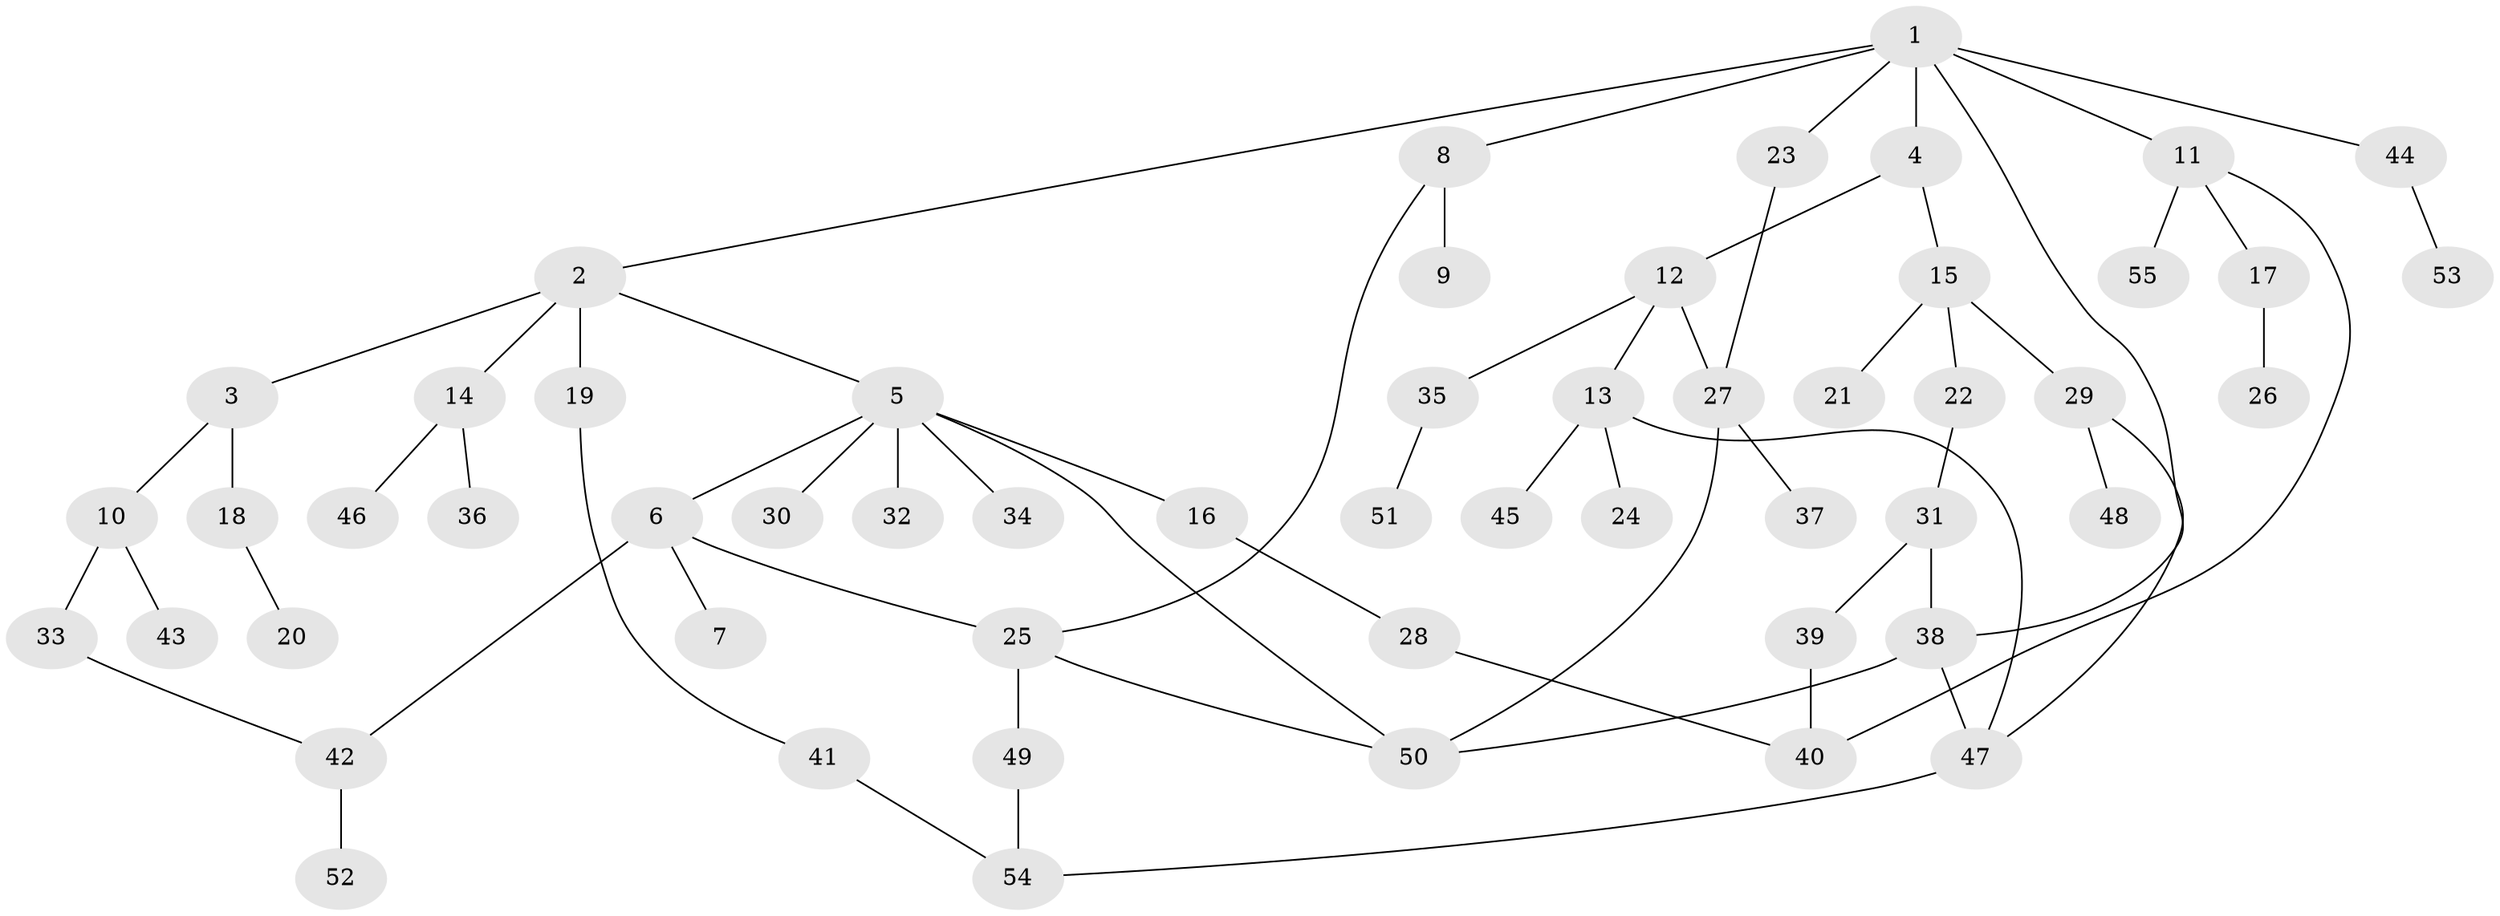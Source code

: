 // Generated by graph-tools (version 1.1) at 2025/41/03/09/25 04:41:55]
// undirected, 55 vertices, 67 edges
graph export_dot {
graph [start="1"]
  node [color=gray90,style=filled];
  1;
  2;
  3;
  4;
  5;
  6;
  7;
  8;
  9;
  10;
  11;
  12;
  13;
  14;
  15;
  16;
  17;
  18;
  19;
  20;
  21;
  22;
  23;
  24;
  25;
  26;
  27;
  28;
  29;
  30;
  31;
  32;
  33;
  34;
  35;
  36;
  37;
  38;
  39;
  40;
  41;
  42;
  43;
  44;
  45;
  46;
  47;
  48;
  49;
  50;
  51;
  52;
  53;
  54;
  55;
  1 -- 2;
  1 -- 4;
  1 -- 8;
  1 -- 11;
  1 -- 23;
  1 -- 38;
  1 -- 44;
  2 -- 3;
  2 -- 5;
  2 -- 14;
  2 -- 19;
  3 -- 10;
  3 -- 18;
  4 -- 12;
  4 -- 15;
  5 -- 6;
  5 -- 16;
  5 -- 30;
  5 -- 32;
  5 -- 34;
  5 -- 50;
  6 -- 7;
  6 -- 25;
  6 -- 42;
  8 -- 9;
  8 -- 25;
  10 -- 33;
  10 -- 43;
  11 -- 17;
  11 -- 40;
  11 -- 55;
  12 -- 13;
  12 -- 35;
  12 -- 27;
  13 -- 24;
  13 -- 45;
  13 -- 47;
  14 -- 36;
  14 -- 46;
  15 -- 21;
  15 -- 22;
  15 -- 29;
  16 -- 28;
  17 -- 26;
  18 -- 20;
  19 -- 41;
  22 -- 31;
  23 -- 27;
  25 -- 49;
  25 -- 50;
  27 -- 37;
  27 -- 50;
  28 -- 40;
  29 -- 47;
  29 -- 48;
  31 -- 39;
  31 -- 38;
  33 -- 42;
  35 -- 51;
  38 -- 50;
  38 -- 47;
  39 -- 40;
  41 -- 54;
  42 -- 52;
  44 -- 53;
  47 -- 54;
  49 -- 54;
}
